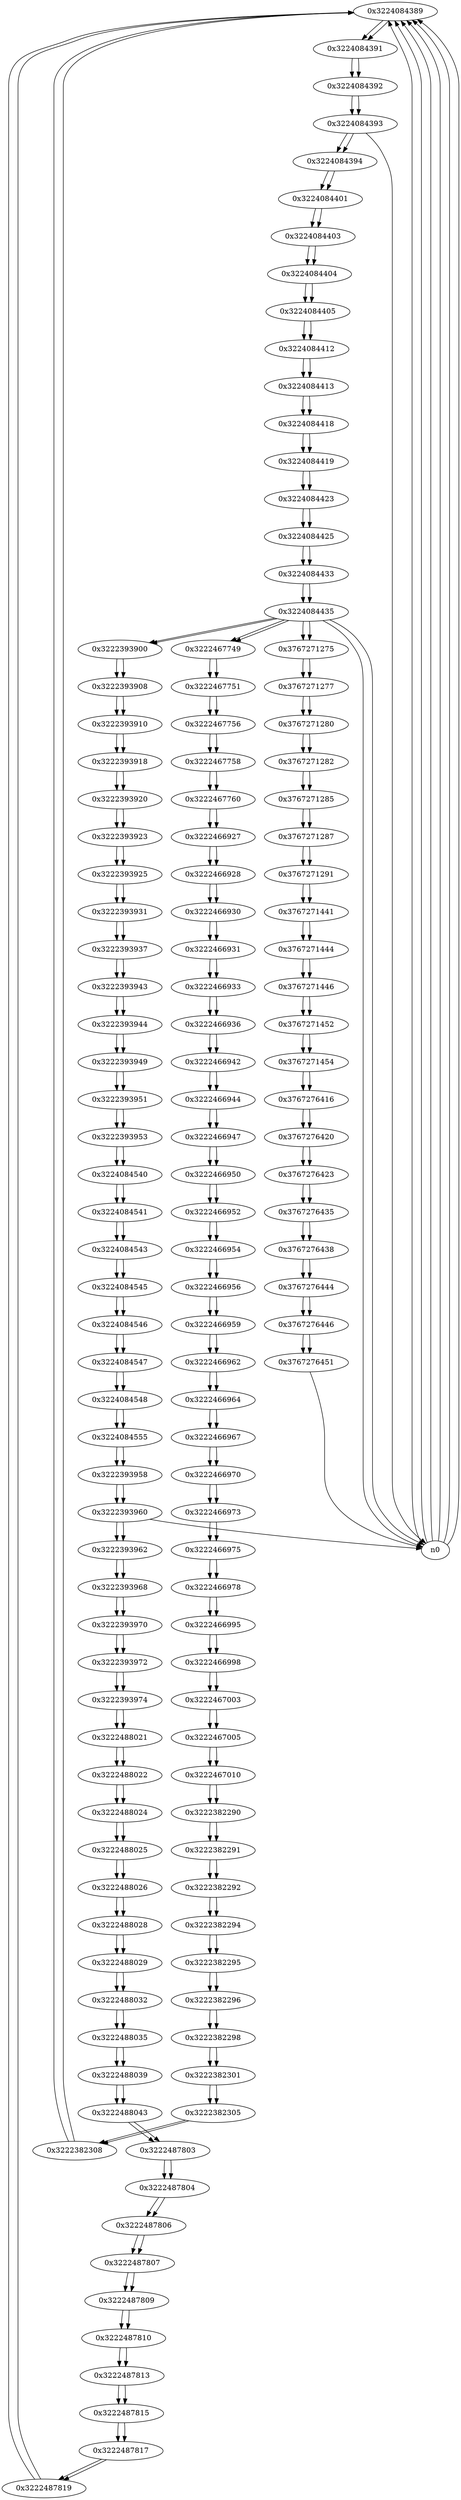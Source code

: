 digraph G{
/* nodes */
  n1 [label="0x3224084389"]
  n2 [label="0x3224084391"]
  n3 [label="0x3224084392"]
  n4 [label="0x3224084393"]
  n5 [label="0x3224084394"]
  n6 [label="0x3224084401"]
  n7 [label="0x3224084403"]
  n8 [label="0x3224084404"]
  n9 [label="0x3224084405"]
  n10 [label="0x3224084412"]
  n11 [label="0x3224084413"]
  n12 [label="0x3224084418"]
  n13 [label="0x3224084419"]
  n14 [label="0x3224084423"]
  n15 [label="0x3224084425"]
  n16 [label="0x3224084433"]
  n17 [label="0x3224084435"]
  n18 [label="0x3767271275"]
  n19 [label="0x3767271277"]
  n20 [label="0x3767271280"]
  n21 [label="0x3767271282"]
  n22 [label="0x3767271285"]
  n23 [label="0x3767271287"]
  n24 [label="0x3767271291"]
  n25 [label="0x3767271441"]
  n26 [label="0x3767271444"]
  n27 [label="0x3767271446"]
  n28 [label="0x3767271452"]
  n29 [label="0x3767271454"]
  n30 [label="0x3767276416"]
  n31 [label="0x3767276420"]
  n32 [label="0x3767276423"]
  n33 [label="0x3767276435"]
  n34 [label="0x3767276438"]
  n35 [label="0x3767276444"]
  n36 [label="0x3767276446"]
  n37 [label="0x3767276451"]
  n38 [label="0x3222393900"]
  n39 [label="0x3222393908"]
  n40 [label="0x3222393910"]
  n41 [label="0x3222393918"]
  n42 [label="0x3222393920"]
  n43 [label="0x3222393923"]
  n44 [label="0x3222393925"]
  n45 [label="0x3222393931"]
  n46 [label="0x3222393937"]
  n47 [label="0x3222393943"]
  n48 [label="0x3222393944"]
  n49 [label="0x3222393949"]
  n50 [label="0x3222393951"]
  n51 [label="0x3222393953"]
  n52 [label="0x3224084540"]
  n53 [label="0x3224084541"]
  n54 [label="0x3224084543"]
  n55 [label="0x3224084545"]
  n56 [label="0x3224084546"]
  n57 [label="0x3224084547"]
  n58 [label="0x3224084548"]
  n59 [label="0x3224084555"]
  n60 [label="0x3222393958"]
  n61 [label="0x3222393960"]
  n62 [label="0x3222393962"]
  n63 [label="0x3222393968"]
  n64 [label="0x3222393970"]
  n65 [label="0x3222393972"]
  n66 [label="0x3222393974"]
  n67 [label="0x3222488021"]
  n68 [label="0x3222488022"]
  n69 [label="0x3222488024"]
  n70 [label="0x3222488025"]
  n71 [label="0x3222488026"]
  n72 [label="0x3222488028"]
  n73 [label="0x3222488029"]
  n74 [label="0x3222488032"]
  n75 [label="0x3222488035"]
  n76 [label="0x3222488039"]
  n77 [label="0x3222488043"]
  n78 [label="0x3222487803"]
  n79 [label="0x3222487804"]
  n80 [label="0x3222487806"]
  n81 [label="0x3222487807"]
  n82 [label="0x3222487809"]
  n83 [label="0x3222487810"]
  n84 [label="0x3222487813"]
  n85 [label="0x3222487815"]
  n86 [label="0x3222487817"]
  n87 [label="0x3222487819"]
  n88 [label="0x3222467749"]
  n89 [label="0x3222467751"]
  n90 [label="0x3222467756"]
  n91 [label="0x3222467758"]
  n92 [label="0x3222467760"]
  n93 [label="0x3222466927"]
  n94 [label="0x3222466928"]
  n95 [label="0x3222466930"]
  n96 [label="0x3222466931"]
  n97 [label="0x3222466933"]
  n98 [label="0x3222466936"]
  n99 [label="0x3222466942"]
  n100 [label="0x3222466944"]
  n101 [label="0x3222466947"]
  n102 [label="0x3222466950"]
  n103 [label="0x3222466952"]
  n104 [label="0x3222466954"]
  n105 [label="0x3222466956"]
  n106 [label="0x3222466959"]
  n107 [label="0x3222466962"]
  n108 [label="0x3222466964"]
  n109 [label="0x3222466967"]
  n110 [label="0x3222466970"]
  n111 [label="0x3222466973"]
  n112 [label="0x3222466975"]
  n113 [label="0x3222466978"]
  n114 [label="0x3222466995"]
  n115 [label="0x3222466998"]
  n116 [label="0x3222467003"]
  n117 [label="0x3222467005"]
  n118 [label="0x3222467010"]
  n119 [label="0x3222382290"]
  n120 [label="0x3222382291"]
  n121 [label="0x3222382292"]
  n122 [label="0x3222382294"]
  n123 [label="0x3222382295"]
  n124 [label="0x3222382296"]
  n125 [label="0x3222382298"]
  n126 [label="0x3222382301"]
  n127 [label="0x3222382305"]
  n128 [label="0x3222382308"]
/* edges */
n1 -> n2;
n0 -> n1;
n0 -> n1;
n0 -> n1;
n0 -> n1;
n0 -> n1;
n128 -> n1;
n87 -> n1;
n0 -> n1;
n2 -> n3;
n1 -> n2;
n3 -> n4;
n2 -> n3;
n4 -> n5;
n4 -> n0;
n3 -> n4;
n5 -> n6;
n4 -> n5;
n6 -> n7;
n5 -> n6;
n7 -> n8;
n6 -> n7;
n8 -> n9;
n7 -> n8;
n9 -> n10;
n8 -> n9;
n10 -> n11;
n9 -> n10;
n11 -> n12;
n10 -> n11;
n12 -> n13;
n11 -> n12;
n13 -> n14;
n12 -> n13;
n14 -> n15;
n13 -> n14;
n15 -> n16;
n14 -> n15;
n16 -> n17;
n15 -> n16;
n17 -> n0;
n17 -> n38;
n17 -> n88;
n17 -> n18;
n17 -> n0;
n16 -> n17;
n18 -> n19;
n17 -> n18;
n19 -> n20;
n18 -> n19;
n20 -> n21;
n19 -> n20;
n21 -> n22;
n20 -> n21;
n22 -> n23;
n21 -> n22;
n23 -> n24;
n22 -> n23;
n24 -> n25;
n23 -> n24;
n25 -> n26;
n24 -> n25;
n26 -> n27;
n25 -> n26;
n27 -> n28;
n26 -> n27;
n28 -> n29;
n27 -> n28;
n29 -> n30;
n28 -> n29;
n30 -> n31;
n29 -> n30;
n31 -> n32;
n30 -> n31;
n32 -> n33;
n31 -> n32;
n33 -> n34;
n32 -> n33;
n34 -> n35;
n33 -> n34;
n35 -> n36;
n34 -> n35;
n36 -> n37;
n35 -> n36;
n37 -> n0;
n36 -> n37;
n38 -> n39;
n17 -> n38;
n39 -> n40;
n38 -> n39;
n40 -> n41;
n39 -> n40;
n41 -> n42;
n40 -> n41;
n42 -> n43;
n41 -> n42;
n43 -> n44;
n42 -> n43;
n44 -> n45;
n43 -> n44;
n45 -> n46;
n44 -> n45;
n46 -> n47;
n45 -> n46;
n47 -> n48;
n46 -> n47;
n48 -> n49;
n47 -> n48;
n49 -> n50;
n48 -> n49;
n50 -> n51;
n49 -> n50;
n51 -> n52;
n50 -> n51;
n52 -> n53;
n51 -> n52;
n53 -> n54;
n52 -> n53;
n54 -> n55;
n53 -> n54;
n55 -> n56;
n54 -> n55;
n56 -> n57;
n55 -> n56;
n57 -> n58;
n56 -> n57;
n58 -> n59;
n57 -> n58;
n59 -> n60;
n58 -> n59;
n60 -> n61;
n59 -> n60;
n61 -> n62;
n61 -> n0;
n60 -> n61;
n62 -> n63;
n61 -> n62;
n63 -> n64;
n62 -> n63;
n64 -> n65;
n63 -> n64;
n65 -> n66;
n64 -> n65;
n66 -> n67;
n65 -> n66;
n67 -> n68;
n66 -> n67;
n68 -> n69;
n67 -> n68;
n69 -> n70;
n68 -> n69;
n70 -> n71;
n69 -> n70;
n71 -> n72;
n70 -> n71;
n72 -> n73;
n71 -> n72;
n73 -> n74;
n72 -> n73;
n74 -> n75;
n73 -> n74;
n75 -> n76;
n74 -> n75;
n76 -> n77;
n75 -> n76;
n77 -> n78;
n76 -> n77;
n78 -> n79;
n77 -> n78;
n79 -> n80;
n78 -> n79;
n80 -> n81;
n79 -> n80;
n81 -> n82;
n80 -> n81;
n82 -> n83;
n81 -> n82;
n83 -> n84;
n82 -> n83;
n84 -> n85;
n83 -> n84;
n85 -> n86;
n84 -> n85;
n86 -> n87;
n85 -> n86;
n87 -> n1;
n86 -> n87;
n88 -> n89;
n17 -> n88;
n89 -> n90;
n88 -> n89;
n90 -> n91;
n89 -> n90;
n91 -> n92;
n90 -> n91;
n92 -> n93;
n91 -> n92;
n93 -> n94;
n92 -> n93;
n94 -> n95;
n93 -> n94;
n95 -> n96;
n94 -> n95;
n96 -> n97;
n95 -> n96;
n97 -> n98;
n96 -> n97;
n98 -> n99;
n97 -> n98;
n99 -> n100;
n98 -> n99;
n100 -> n101;
n99 -> n100;
n101 -> n102;
n100 -> n101;
n102 -> n103;
n101 -> n102;
n103 -> n104;
n102 -> n103;
n104 -> n105;
n103 -> n104;
n105 -> n106;
n104 -> n105;
n106 -> n107;
n105 -> n106;
n107 -> n108;
n106 -> n107;
n108 -> n109;
n107 -> n108;
n109 -> n110;
n108 -> n109;
n110 -> n111;
n109 -> n110;
n111 -> n112;
n110 -> n111;
n112 -> n113;
n111 -> n112;
n113 -> n114;
n112 -> n113;
n114 -> n115;
n113 -> n114;
n115 -> n116;
n114 -> n115;
n116 -> n117;
n115 -> n116;
n117 -> n118;
n116 -> n117;
n118 -> n119;
n117 -> n118;
n119 -> n120;
n118 -> n119;
n120 -> n121;
n119 -> n120;
n121 -> n122;
n120 -> n121;
n122 -> n123;
n121 -> n122;
n123 -> n124;
n122 -> n123;
n124 -> n125;
n123 -> n124;
n125 -> n126;
n124 -> n125;
n126 -> n127;
n125 -> n126;
n127 -> n128;
n126 -> n127;
n128 -> n1;
n127 -> n128;
}
